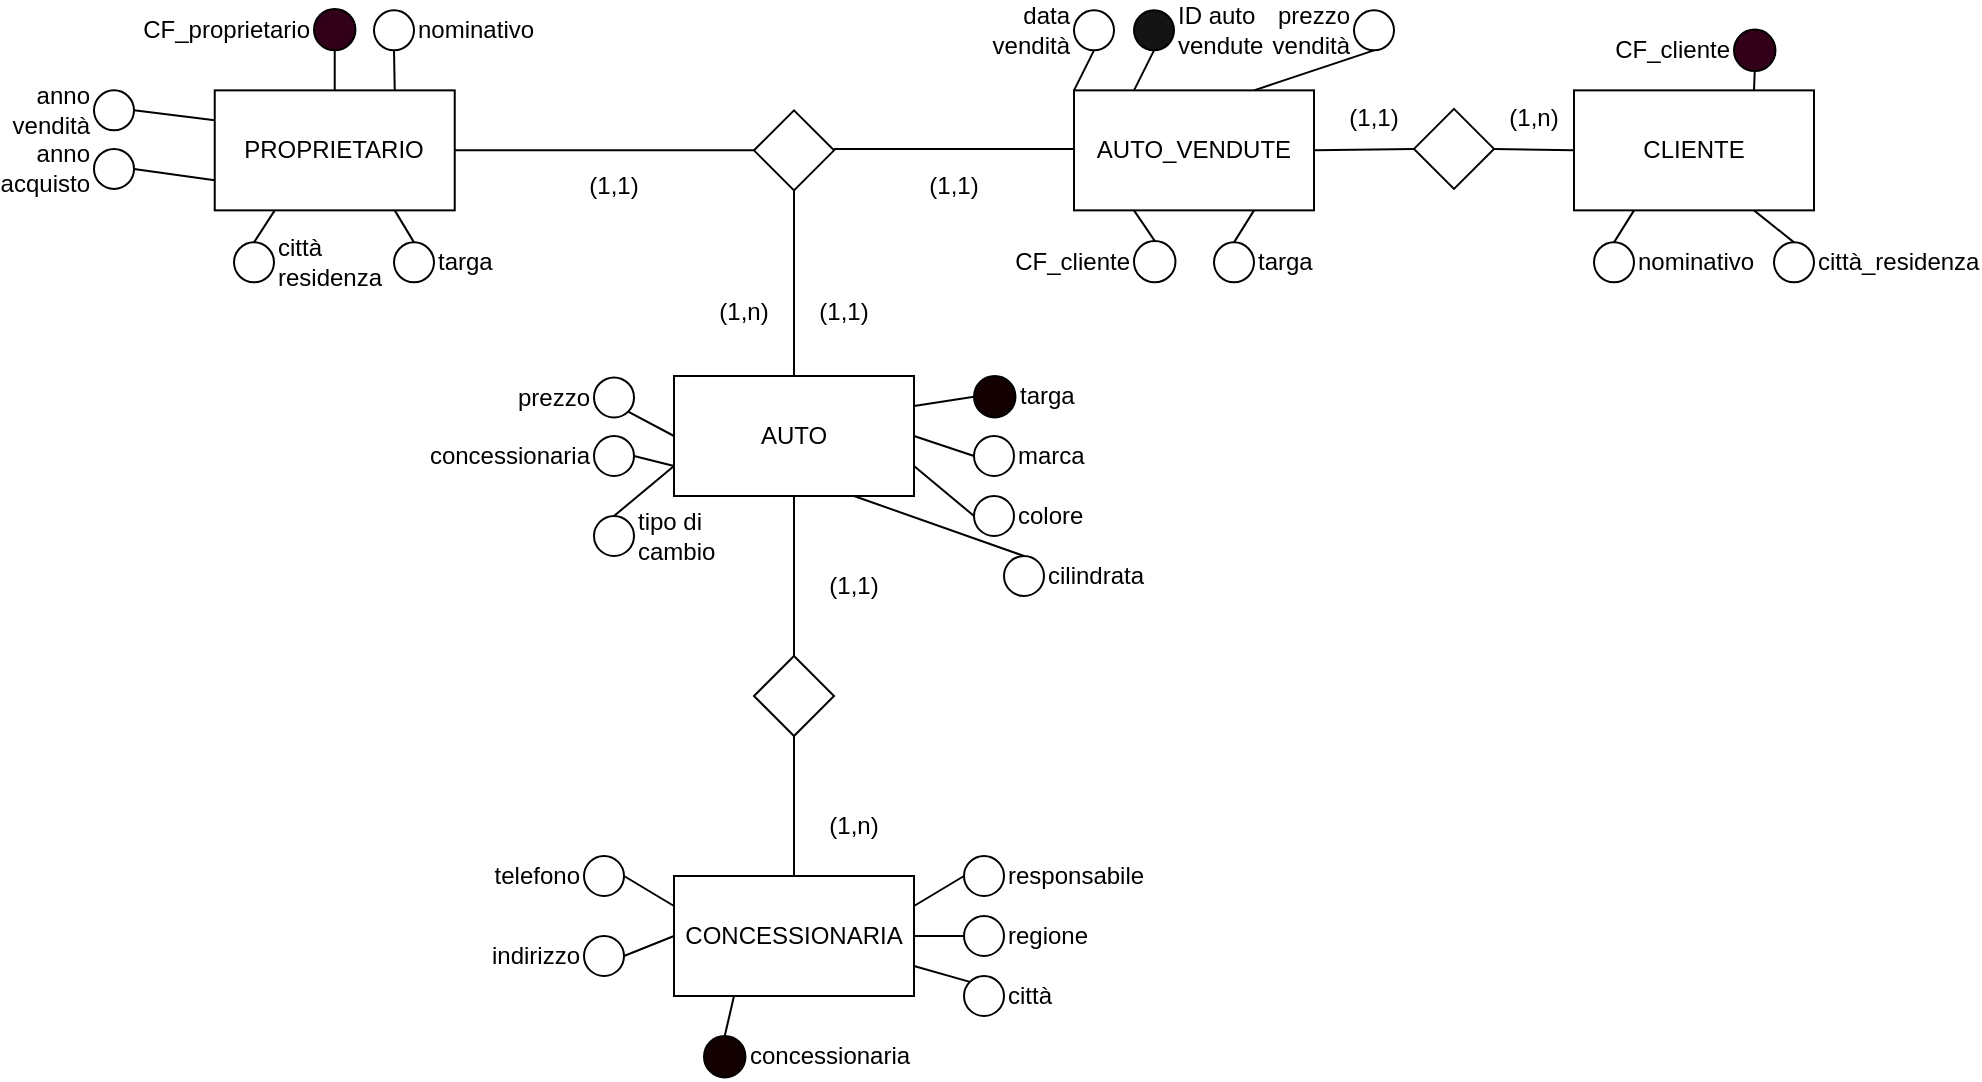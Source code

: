 <mxfile version="24.7.6">
  <diagram name="Pagina-1" id="aihD6Qb0mVLDktelRlr-">
    <mxGraphModel dx="746" dy="539" grid="1" gridSize="10" guides="1" tooltips="1" connect="1" arrows="1" fold="1" page="1" pageScale="1" pageWidth="2339" pageHeight="3300" math="0" shadow="0">
      <root>
        <mxCell id="0" />
        <mxCell id="1" parent="0" />
        <mxCell id="yBMxSIU_KELlLOmB2v4M-1" value="AUTO" style="rounded=0;whiteSpace=wrap;html=1;" parent="1" vertex="1">
          <mxGeometry x="440" y="420" width="120" height="60" as="geometry" />
        </mxCell>
        <mxCell id="yBMxSIU_KELlLOmB2v4M-4" value="CONCESSIONARIA" style="rounded=0;whiteSpace=wrap;html=1;" parent="1" vertex="1">
          <mxGeometry x="440" y="670" width="120" height="60" as="geometry" />
        </mxCell>
        <mxCell id="yBMxSIU_KELlLOmB2v4M-5" value="CLIENTE" style="rounded=0;whiteSpace=wrap;html=1;" parent="1" vertex="1">
          <mxGeometry x="890" y="277.18" width="120" height="60" as="geometry" />
        </mxCell>
        <mxCell id="yBMxSIU_KELlLOmB2v4M-6" value="PROPRIETARIO" style="rounded=0;whiteSpace=wrap;html=1;" parent="1" vertex="1">
          <mxGeometry x="210.37" y="277.18" width="120" height="60" as="geometry" />
        </mxCell>
        <mxCell id="yBMxSIU_KELlLOmB2v4M-8" value="responsabile" style="ellipse;whiteSpace=wrap;html=1;aspect=fixed;labelPosition=right;verticalLabelPosition=middle;align=left;verticalAlign=middle;" parent="1" vertex="1">
          <mxGeometry x="585" y="660" width="20" height="20" as="geometry" />
        </mxCell>
        <mxCell id="yBMxSIU_KELlLOmB2v4M-9" value="regione" style="ellipse;whiteSpace=wrap;html=1;aspect=fixed;labelPosition=right;verticalLabelPosition=middle;align=left;verticalAlign=middle;" parent="1" vertex="1">
          <mxGeometry x="585" y="690" width="20" height="20" as="geometry" />
        </mxCell>
        <mxCell id="yBMxSIU_KELlLOmB2v4M-10" value="città" style="ellipse;whiteSpace=wrap;html=1;aspect=fixed;labelPosition=right;verticalLabelPosition=middle;align=left;verticalAlign=middle;" parent="1" vertex="1">
          <mxGeometry x="585" y="720" width="20" height="20" as="geometry" />
        </mxCell>
        <mxCell id="yBMxSIU_KELlLOmB2v4M-11" value="telefono" style="ellipse;whiteSpace=wrap;html=1;aspect=fixed;labelPosition=left;verticalLabelPosition=middle;align=right;verticalAlign=middle;" parent="1" vertex="1">
          <mxGeometry x="395" y="660" width="20" height="20" as="geometry" />
        </mxCell>
        <mxCell id="yBMxSIU_KELlLOmB2v4M-12" value="indirizzo" style="ellipse;whiteSpace=wrap;html=1;aspect=fixed;labelPosition=left;verticalLabelPosition=middle;align=right;verticalAlign=middle;" parent="1" vertex="1">
          <mxGeometry x="395" y="700" width="20" height="20" as="geometry" />
        </mxCell>
        <mxCell id="yBMxSIU_KELlLOmB2v4M-36" value="città&lt;div&gt;residenza&lt;/div&gt;" style="ellipse;whiteSpace=wrap;html=1;aspect=fixed;labelPosition=right;verticalLabelPosition=middle;align=left;verticalAlign=middle;" parent="1" vertex="1">
          <mxGeometry x="220" y="353.18" width="20" height="20" as="geometry" />
        </mxCell>
        <mxCell id="yBMxSIU_KELlLOmB2v4M-37" value="nominativo" style="ellipse;whiteSpace=wrap;html=1;aspect=fixed;labelPosition=right;verticalLabelPosition=middle;align=left;verticalAlign=middle;" parent="1" vertex="1">
          <mxGeometry x="290" y="237.18" width="20" height="20" as="geometry" />
        </mxCell>
        <mxCell id="yBMxSIU_KELlLOmB2v4M-38" value="&lt;div&gt;CF_proprietario&lt;/div&gt;" style="ellipse;whiteSpace=wrap;html=1;aspect=fixed;rotation=0;align=right;labelPosition=left;verticalLabelPosition=middle;verticalAlign=middle;fillColor=#33001A;" parent="1" vertex="1">
          <mxGeometry x="260" y="236.45" width="20.73" height="20.73" as="geometry" />
        </mxCell>
        <mxCell id="yBMxSIU_KELlLOmB2v4M-40" value="nominativo" style="ellipse;whiteSpace=wrap;html=1;aspect=fixed;labelPosition=right;verticalLabelPosition=middle;align=left;verticalAlign=middle;" parent="1" vertex="1">
          <mxGeometry x="900" y="353.18" width="20" height="20" as="geometry" />
        </mxCell>
        <mxCell id="yBMxSIU_KELlLOmB2v4M-41" value="&lt;div&gt;CF_cliente&lt;/div&gt;" style="ellipse;whiteSpace=wrap;html=1;aspect=fixed;rotation=0;align=right;labelPosition=left;verticalLabelPosition=middle;verticalAlign=middle;fillColor=#33001A;" parent="1" vertex="1">
          <mxGeometry x="970" y="246.81" width="20.73" height="20.73" as="geometry" />
        </mxCell>
        <mxCell id="yBMxSIU_KELlLOmB2v4M-42" value="città_residenza" style="ellipse;whiteSpace=wrap;html=1;aspect=fixed;labelPosition=right;verticalLabelPosition=middle;align=left;verticalAlign=middle;" parent="1" vertex="1">
          <mxGeometry x="990" y="353.18" width="20" height="20" as="geometry" />
        </mxCell>
        <mxCell id="yBMxSIU_KELlLOmB2v4M-44" value="marca" style="ellipse;whiteSpace=wrap;html=1;aspect=fixed;labelPosition=right;verticalLabelPosition=middle;align=left;verticalAlign=middle;" parent="1" vertex="1">
          <mxGeometry x="590" y="450" width="20" height="20" as="geometry" />
        </mxCell>
        <mxCell id="yBMxSIU_KELlLOmB2v4M-45" value="colore" style="ellipse;whiteSpace=wrap;html=1;aspect=fixed;labelPosition=right;verticalLabelPosition=middle;align=left;verticalAlign=middle;" parent="1" vertex="1">
          <mxGeometry x="590" y="480" width="20" height="20" as="geometry" />
        </mxCell>
        <mxCell id="yBMxSIU_KELlLOmB2v4M-46" value="cilindrata" style="ellipse;whiteSpace=wrap;html=1;aspect=fixed;labelPosition=right;verticalLabelPosition=middle;align=left;verticalAlign=middle;" parent="1" vertex="1">
          <mxGeometry x="605" y="510" width="20" height="20" as="geometry" />
        </mxCell>
        <mxCell id="yBMxSIU_KELlLOmB2v4M-47" value="targa" style="ellipse;whiteSpace=wrap;html=1;aspect=fixed;rotation=0;align=left;labelPosition=right;verticalLabelPosition=middle;verticalAlign=middle;fillColor=#130101;" parent="1" vertex="1">
          <mxGeometry x="590" y="420" width="20.73" height="20.73" as="geometry" />
        </mxCell>
        <mxCell id="yBMxSIU_KELlLOmB2v4M-49" value="tipo di cambio" style="ellipse;whiteSpace=wrap;html=1;aspect=fixed;labelPosition=right;verticalLabelPosition=middle;align=left;verticalAlign=middle;" parent="1" vertex="1">
          <mxGeometry x="400" y="490" width="20" height="20" as="geometry" />
        </mxCell>
        <mxCell id="yBMxSIU_KELlLOmB2v4M-50" value="prezzo" style="ellipse;whiteSpace=wrap;html=1;aspect=fixed;labelPosition=left;verticalLabelPosition=middle;align=right;verticalAlign=middle;" parent="1" vertex="1">
          <mxGeometry x="400" y="420.73" width="20" height="20" as="geometry" />
        </mxCell>
        <mxCell id="yBMxSIU_KELlLOmB2v4M-66" value="" style="endArrow=none;html=1;rounded=0;entryX=1;entryY=0.5;entryDx=0;entryDy=0;exitX=0;exitY=0.5;exitDx=0;exitDy=0;" parent="1" source="yBMxSIU_KELlLOmB2v4M-4" target="yBMxSIU_KELlLOmB2v4M-12" edge="1">
          <mxGeometry width="50" height="50" relative="1" as="geometry">
            <mxPoint x="485" y="870" as="sourcePoint" />
            <mxPoint x="455" y="770" as="targetPoint" />
          </mxGeometry>
        </mxCell>
        <mxCell id="yBMxSIU_KELlLOmB2v4M-67" value="" style="endArrow=none;html=1;rounded=0;entryX=1;entryY=0.5;entryDx=0;entryDy=0;exitX=0;exitY=0.25;exitDx=0;exitDy=0;" parent="1" source="yBMxSIU_KELlLOmB2v4M-4" target="yBMxSIU_KELlLOmB2v4M-11" edge="1">
          <mxGeometry width="50" height="50" relative="1" as="geometry">
            <mxPoint x="455" y="710" as="sourcePoint" />
            <mxPoint x="425" y="720" as="targetPoint" />
          </mxGeometry>
        </mxCell>
        <mxCell id="yBMxSIU_KELlLOmB2v4M-68" value="" style="endArrow=none;html=1;rounded=0;entryX=0.5;entryY=0;entryDx=0;entryDy=0;exitX=0.25;exitY=1;exitDx=0;exitDy=0;" parent="1" source="yBMxSIU_KELlLOmB2v4M-4" target="fvh8xt5VgqRKx0jUHp8h-16" edge="1">
          <mxGeometry width="50" height="50" relative="1" as="geometry">
            <mxPoint x="455" y="695" as="sourcePoint" />
            <mxPoint x="465.365" y="640.73" as="targetPoint" />
          </mxGeometry>
        </mxCell>
        <mxCell id="yBMxSIU_KELlLOmB2v4M-69" value="" style="endArrow=none;html=1;rounded=0;entryX=0;entryY=0.5;entryDx=0;entryDy=0;exitX=1;exitY=0.25;exitDx=0;exitDy=0;" parent="1" source="yBMxSIU_KELlLOmB2v4M-4" target="yBMxSIU_KELlLOmB2v4M-8" edge="1">
          <mxGeometry width="50" height="50" relative="1" as="geometry">
            <mxPoint x="485" y="680" as="sourcePoint" />
            <mxPoint x="475" y="651" as="targetPoint" />
          </mxGeometry>
        </mxCell>
        <mxCell id="yBMxSIU_KELlLOmB2v4M-70" value="" style="endArrow=none;html=1;rounded=0;entryX=0;entryY=0.5;entryDx=0;entryDy=0;exitX=1;exitY=0.5;exitDx=0;exitDy=0;" parent="1" source="yBMxSIU_KELlLOmB2v4M-4" target="yBMxSIU_KELlLOmB2v4M-9" edge="1">
          <mxGeometry width="50" height="50" relative="1" as="geometry">
            <mxPoint x="575" y="695" as="sourcePoint" />
            <mxPoint x="595" y="680" as="targetPoint" />
          </mxGeometry>
        </mxCell>
        <mxCell id="yBMxSIU_KELlLOmB2v4M-71" value="" style="endArrow=none;html=1;rounded=0;entryX=0;entryY=0;entryDx=0;entryDy=0;exitX=1;exitY=0.75;exitDx=0;exitDy=0;" parent="1" source="yBMxSIU_KELlLOmB2v4M-4" target="yBMxSIU_KELlLOmB2v4M-10" edge="1">
          <mxGeometry width="50" height="50" relative="1" as="geometry">
            <mxPoint x="575" y="710" as="sourcePoint" />
            <mxPoint x="595" y="710" as="targetPoint" />
          </mxGeometry>
        </mxCell>
        <mxCell id="yBMxSIU_KELlLOmB2v4M-78" value="" style="endArrow=none;html=1;rounded=0;entryX=0.5;entryY=1;entryDx=0;entryDy=0;exitX=0.75;exitY=0;exitDx=0;exitDy=0;" parent="1" source="yBMxSIU_KELlLOmB2v4M-5" target="yBMxSIU_KELlLOmB2v4M-41" edge="1">
          <mxGeometry width="50" height="50" relative="1" as="geometry">
            <mxPoint x="660" y="362.18" as="sourcePoint" />
            <mxPoint x="670" y="347.18" as="targetPoint" />
          </mxGeometry>
        </mxCell>
        <mxCell id="yBMxSIU_KELlLOmB2v4M-79" value="" style="endArrow=none;html=1;rounded=0;exitX=0.75;exitY=1;exitDx=0;exitDy=0;entryX=0.5;entryY=0;entryDx=0;entryDy=0;" parent="1" source="yBMxSIU_KELlLOmB2v4M-5" target="yBMxSIU_KELlLOmB2v4M-42" edge="1">
          <mxGeometry width="50" height="50" relative="1" as="geometry">
            <mxPoint x="990" y="287.18" as="sourcePoint" />
            <mxPoint x="980" y="347.18" as="targetPoint" />
          </mxGeometry>
        </mxCell>
        <mxCell id="yBMxSIU_KELlLOmB2v4M-80" value="" style="endArrow=none;html=1;rounded=0;exitX=0.25;exitY=1;exitDx=0;exitDy=0;entryX=0.5;entryY=0;entryDx=0;entryDy=0;" parent="1" source="yBMxSIU_KELlLOmB2v4M-5" target="yBMxSIU_KELlLOmB2v4M-40" edge="1">
          <mxGeometry width="50" height="50" relative="1" as="geometry">
            <mxPoint x="990" y="347.18" as="sourcePoint" />
            <mxPoint x="990" y="363.18" as="targetPoint" />
          </mxGeometry>
        </mxCell>
        <mxCell id="yBMxSIU_KELlLOmB2v4M-81" value="" style="endArrow=none;html=1;rounded=0;exitX=1;exitY=0.25;exitDx=0;exitDy=0;entryX=0;entryY=0.5;entryDx=0;entryDy=0;" parent="1" source="yBMxSIU_KELlLOmB2v4M-1" target="yBMxSIU_KELlLOmB2v4M-47" edge="1">
          <mxGeometry width="50" height="50" relative="1" as="geometry">
            <mxPoint x="960" y="350" as="sourcePoint" />
            <mxPoint x="960" y="366" as="targetPoint" />
          </mxGeometry>
        </mxCell>
        <mxCell id="yBMxSIU_KELlLOmB2v4M-82" value="" style="endArrow=none;html=1;rounded=0;exitX=1;exitY=0.5;exitDx=0;exitDy=0;entryX=0;entryY=0.5;entryDx=0;entryDy=0;" parent="1" source="yBMxSIU_KELlLOmB2v4M-1" target="yBMxSIU_KELlLOmB2v4M-44" edge="1">
          <mxGeometry width="50" height="50" relative="1" as="geometry">
            <mxPoint x="570" y="445" as="sourcePoint" />
            <mxPoint x="600" y="440" as="targetPoint" />
          </mxGeometry>
        </mxCell>
        <mxCell id="yBMxSIU_KELlLOmB2v4M-83" value="" style="endArrow=none;html=1;rounded=0;exitX=1;exitY=0.75;exitDx=0;exitDy=0;entryX=0;entryY=0.5;entryDx=0;entryDy=0;" parent="1" source="yBMxSIU_KELlLOmB2v4M-1" target="yBMxSIU_KELlLOmB2v4M-45" edge="1">
          <mxGeometry width="50" height="50" relative="1" as="geometry">
            <mxPoint x="570" y="460" as="sourcePoint" />
            <mxPoint x="600" y="470" as="targetPoint" />
          </mxGeometry>
        </mxCell>
        <mxCell id="yBMxSIU_KELlLOmB2v4M-84" value="" style="endArrow=none;html=1;rounded=0;exitX=0.75;exitY=1;exitDx=0;exitDy=0;entryX=0.5;entryY=0;entryDx=0;entryDy=0;" parent="1" source="yBMxSIU_KELlLOmB2v4M-1" target="yBMxSIU_KELlLOmB2v4M-46" edge="1">
          <mxGeometry width="50" height="50" relative="1" as="geometry">
            <mxPoint x="570" y="475" as="sourcePoint" />
            <mxPoint x="600" y="500" as="targetPoint" />
          </mxGeometry>
        </mxCell>
        <mxCell id="yBMxSIU_KELlLOmB2v4M-85" value="" style="endArrow=none;html=1;rounded=0;exitX=0;exitY=0.75;exitDx=0;exitDy=0;entryX=0.5;entryY=0;entryDx=0;entryDy=0;" parent="1" source="yBMxSIU_KELlLOmB2v4M-1" target="yBMxSIU_KELlLOmB2v4M-49" edge="1">
          <mxGeometry width="50" height="50" relative="1" as="geometry">
            <mxPoint x="540" y="490" as="sourcePoint" />
            <mxPoint x="550" y="510" as="targetPoint" />
          </mxGeometry>
        </mxCell>
        <mxCell id="yBMxSIU_KELlLOmB2v4M-86" value="" style="endArrow=none;html=1;rounded=0;exitX=1;exitY=1;exitDx=0;exitDy=0;entryX=0;entryY=0.5;entryDx=0;entryDy=0;" parent="1" source="yBMxSIU_KELlLOmB2v4M-50" target="yBMxSIU_KELlLOmB2v4M-1" edge="1">
          <mxGeometry width="50" height="50" relative="1" as="geometry">
            <mxPoint x="480" y="490" as="sourcePoint" />
            <mxPoint x="474" y="510" as="targetPoint" />
          </mxGeometry>
        </mxCell>
        <mxCell id="yBMxSIU_KELlLOmB2v4M-93" value="" style="endArrow=none;html=1;rounded=0;exitX=0.5;exitY=1;exitDx=0;exitDy=0;entryX=0.75;entryY=0;entryDx=0;entryDy=0;" parent="1" source="yBMxSIU_KELlLOmB2v4M-37" target="yBMxSIU_KELlLOmB2v4M-6" edge="1">
          <mxGeometry width="50" height="50" relative="1" as="geometry">
            <mxPoint x="562" y="265.18" as="sourcePoint" />
            <mxPoint x="550" y="287.18" as="targetPoint" />
          </mxGeometry>
        </mxCell>
        <mxCell id="yBMxSIU_KELlLOmB2v4M-94" value="" style="endArrow=none;html=1;rounded=0;exitX=0.5;exitY=1;exitDx=0;exitDy=0;entryX=0.5;entryY=0;entryDx=0;entryDy=0;" parent="1" source="yBMxSIU_KELlLOmB2v4M-38" target="yBMxSIU_KELlLOmB2v4M-6" edge="1">
          <mxGeometry width="50" height="50" relative="1" as="geometry">
            <mxPoint x="310" y="267.18" as="sourcePoint" />
            <mxPoint x="290" y="287.18" as="targetPoint" />
          </mxGeometry>
        </mxCell>
        <mxCell id="yBMxSIU_KELlLOmB2v4M-95" value="" style="endArrow=none;html=1;rounded=0;exitX=0.5;exitY=0;exitDx=0;exitDy=0;entryX=0.25;entryY=1;entryDx=0;entryDy=0;" parent="1" source="yBMxSIU_KELlLOmB2v4M-36" target="yBMxSIU_KELlLOmB2v4M-6" edge="1">
          <mxGeometry width="50" height="50" relative="1" as="geometry">
            <mxPoint x="280" y="267.18" as="sourcePoint" />
            <mxPoint x="231" y="337.18" as="targetPoint" />
          </mxGeometry>
        </mxCell>
        <mxCell id="fvh8xt5VgqRKx0jUHp8h-1" value="targa" style="ellipse;whiteSpace=wrap;html=1;aspect=fixed;labelPosition=right;verticalLabelPosition=middle;align=left;verticalAlign=middle;" vertex="1" parent="1">
          <mxGeometry x="300" y="353.18" width="20" height="20" as="geometry" />
        </mxCell>
        <mxCell id="fvh8xt5VgqRKx0jUHp8h-2" value="" style="endArrow=none;html=1;rounded=0;exitX=0.5;exitY=0;exitDx=0;exitDy=0;entryX=0.75;entryY=1;entryDx=0;entryDy=0;" edge="1" parent="1" source="fvh8xt5VgqRKx0jUHp8h-1" target="yBMxSIU_KELlLOmB2v4M-6">
          <mxGeometry width="50" height="50" relative="1" as="geometry">
            <mxPoint x="240" y="363.18" as="sourcePoint" />
            <mxPoint x="241" y="347.18" as="targetPoint" />
          </mxGeometry>
        </mxCell>
        <mxCell id="fvh8xt5VgqRKx0jUHp8h-3" value="anno&lt;div&gt;acquisto&lt;/div&gt;" style="ellipse;whiteSpace=wrap;html=1;aspect=fixed;labelPosition=left;verticalLabelPosition=middle;align=right;verticalAlign=middle;" vertex="1" parent="1">
          <mxGeometry x="150" y="306.45" width="20" height="20" as="geometry" />
        </mxCell>
        <mxCell id="fvh8xt5VgqRKx0jUHp8h-4" value="anno&lt;div&gt;vendità&lt;/div&gt;" style="ellipse;whiteSpace=wrap;html=1;aspect=fixed;labelPosition=left;verticalLabelPosition=middle;align=right;verticalAlign=middle;" vertex="1" parent="1">
          <mxGeometry x="150" y="277.18" width="20" height="20" as="geometry" />
        </mxCell>
        <mxCell id="fvh8xt5VgqRKx0jUHp8h-6" value="" style="endArrow=none;html=1;rounded=0;exitX=1;exitY=0.5;exitDx=0;exitDy=0;entryX=0;entryY=0.25;entryDx=0;entryDy=0;" edge="1" parent="1" source="fvh8xt5VgqRKx0jUHp8h-4" target="yBMxSIU_KELlLOmB2v4M-6">
          <mxGeometry width="50" height="50" relative="1" as="geometry">
            <mxPoint x="310" y="267.45" as="sourcePoint" />
            <mxPoint x="310" y="287.45" as="targetPoint" />
          </mxGeometry>
        </mxCell>
        <mxCell id="fvh8xt5VgqRKx0jUHp8h-7" value="" style="endArrow=none;html=1;rounded=0;exitX=1;exitY=0.5;exitDx=0;exitDy=0;entryX=0;entryY=0.75;entryDx=0;entryDy=0;" edge="1" parent="1" source="fvh8xt5VgqRKx0jUHp8h-3" target="yBMxSIU_KELlLOmB2v4M-6">
          <mxGeometry width="50" height="50" relative="1" as="geometry">
            <mxPoint x="180" y="297.45" as="sourcePoint" />
            <mxPoint x="210" y="306.45" as="targetPoint" />
          </mxGeometry>
        </mxCell>
        <mxCell id="fvh8xt5VgqRKx0jUHp8h-9" value="concessionaria" style="ellipse;whiteSpace=wrap;html=1;aspect=fixed;labelPosition=left;verticalLabelPosition=middle;align=right;verticalAlign=middle;" vertex="1" parent="1">
          <mxGeometry x="400" y="450" width="20" height="20" as="geometry" />
        </mxCell>
        <mxCell id="fvh8xt5VgqRKx0jUHp8h-13" value="" style="endArrow=none;html=1;rounded=0;exitX=1;exitY=0.5;exitDx=0;exitDy=0;entryX=0;entryY=0.75;entryDx=0;entryDy=0;" edge="1" parent="1" source="fvh8xt5VgqRKx0jUHp8h-9" target="yBMxSIU_KELlLOmB2v4M-1">
          <mxGeometry width="50" height="50" relative="1" as="geometry">
            <mxPoint x="427" y="448" as="sourcePoint" />
            <mxPoint x="450" y="460" as="targetPoint" />
          </mxGeometry>
        </mxCell>
        <mxCell id="fvh8xt5VgqRKx0jUHp8h-16" value="concessionaria" style="ellipse;whiteSpace=wrap;html=1;aspect=fixed;rotation=0;align=left;labelPosition=right;verticalLabelPosition=middle;verticalAlign=middle;fillColor=#130101;" vertex="1" parent="1">
          <mxGeometry x="455" y="750" width="20.73" height="20.73" as="geometry" />
        </mxCell>
        <mxCell id="fvh8xt5VgqRKx0jUHp8h-17" value="" style="endArrow=none;html=1;rounded=0;entryX=0.5;entryY=0;entryDx=0;entryDy=0;exitX=0.5;exitY=1;exitDx=0;exitDy=0;" edge="1" parent="1" source="fvh8xt5VgqRKx0jUHp8h-19" target="yBMxSIU_KELlLOmB2v4M-4">
          <mxGeometry width="50" height="50" relative="1" as="geometry">
            <mxPoint x="505" y="620" as="sourcePoint" />
            <mxPoint x="480" y="600" as="targetPoint" />
          </mxGeometry>
        </mxCell>
        <mxCell id="fvh8xt5VgqRKx0jUHp8h-18" value="(1,n)" style="text;html=1;align=center;verticalAlign=middle;whiteSpace=wrap;rounded=0;" vertex="1" parent="1">
          <mxGeometry x="510" y="630" width="40" height="30" as="geometry" />
        </mxCell>
        <mxCell id="fvh8xt5VgqRKx0jUHp8h-19" value="" style="rhombus;whiteSpace=wrap;html=1;" vertex="1" parent="1">
          <mxGeometry x="480" y="560" width="40" height="40" as="geometry" />
        </mxCell>
        <mxCell id="fvh8xt5VgqRKx0jUHp8h-20" value="" style="endArrow=none;html=1;rounded=0;exitX=0.5;exitY=0;exitDx=0;exitDy=0;entryX=0.5;entryY=1;entryDx=0;entryDy=0;" edge="1" parent="1" source="fvh8xt5VgqRKx0jUHp8h-19" target="yBMxSIU_KELlLOmB2v4M-1">
          <mxGeometry width="50" height="50" relative="1" as="geometry">
            <mxPoint x="380" y="590" as="sourcePoint" />
            <mxPoint x="500" y="590" as="targetPoint" />
          </mxGeometry>
        </mxCell>
        <mxCell id="fvh8xt5VgqRKx0jUHp8h-21" value="(1,1)" style="text;html=1;align=center;verticalAlign=middle;whiteSpace=wrap;rounded=0;" vertex="1" parent="1">
          <mxGeometry x="500" y="510" width="60" height="30" as="geometry" />
        </mxCell>
        <mxCell id="fvh8xt5VgqRKx0jUHp8h-22" value="" style="rhombus;whiteSpace=wrap;html=1;" vertex="1" parent="1">
          <mxGeometry x="480" y="287.18" width="40" height="40" as="geometry" />
        </mxCell>
        <mxCell id="fvh8xt5VgqRKx0jUHp8h-23" value="" style="endArrow=none;html=1;rounded=0;exitX=0.5;exitY=1;exitDx=0;exitDy=0;entryX=0.5;entryY=0;entryDx=0;entryDy=0;" edge="1" parent="1" source="fvh8xt5VgqRKx0jUHp8h-22" target="yBMxSIU_KELlLOmB2v4M-1">
          <mxGeometry width="50" height="50" relative="1" as="geometry">
            <mxPoint x="410" y="400" as="sourcePoint" />
            <mxPoint x="480" y="400" as="targetPoint" />
          </mxGeometry>
        </mxCell>
        <mxCell id="fvh8xt5VgqRKx0jUHp8h-24" value="(1,n)" style="text;html=1;align=center;verticalAlign=middle;whiteSpace=wrap;rounded=0;" vertex="1" parent="1">
          <mxGeometry x="455" y="373.18" width="40" height="30" as="geometry" />
        </mxCell>
        <mxCell id="fvh8xt5VgqRKx0jUHp8h-25" value="" style="endArrow=none;html=1;rounded=0;exitX=1;exitY=0.5;exitDx=0;exitDy=0;entryX=0;entryY=0.5;entryDx=0;entryDy=0;" edge="1" parent="1" source="yBMxSIU_KELlLOmB2v4M-6" target="fvh8xt5VgqRKx0jUHp8h-22">
          <mxGeometry width="50" height="50" relative="1" as="geometry">
            <mxPoint x="380" y="390" as="sourcePoint" />
            <mxPoint x="500" y="390" as="targetPoint" />
          </mxGeometry>
        </mxCell>
        <mxCell id="fvh8xt5VgqRKx0jUHp8h-26" value="(1,1)" style="text;html=1;align=center;verticalAlign=middle;whiteSpace=wrap;rounded=0;" vertex="1" parent="1">
          <mxGeometry x="380" y="310" width="60" height="30" as="geometry" />
        </mxCell>
        <mxCell id="fvh8xt5VgqRKx0jUHp8h-29" value="(1,1)" style="text;html=1;align=center;verticalAlign=middle;whiteSpace=wrap;rounded=0;" vertex="1" parent="1">
          <mxGeometry x="495" y="373.18" width="60" height="30" as="geometry" />
        </mxCell>
        <mxCell id="fvh8xt5VgqRKx0jUHp8h-30" value="AUTO_VENDUTE" style="rounded=0;whiteSpace=wrap;html=1;" vertex="1" parent="1">
          <mxGeometry x="640" y="277.18" width="120" height="60" as="geometry" />
        </mxCell>
        <mxCell id="fvh8xt5VgqRKx0jUHp8h-31" value="targa" style="ellipse;whiteSpace=wrap;html=1;aspect=fixed;labelPosition=right;verticalLabelPosition=middle;align=left;verticalAlign=middle;" vertex="1" parent="1">
          <mxGeometry x="710" y="353.18" width="20" height="20" as="geometry" />
        </mxCell>
        <mxCell id="fvh8xt5VgqRKx0jUHp8h-32" value="" style="endArrow=none;html=1;rounded=0;exitX=0.75;exitY=1;exitDx=0;exitDy=0;entryX=0.5;entryY=0;entryDx=0;entryDy=0;" edge="1" parent="1" source="fvh8xt5VgqRKx0jUHp8h-30" target="fvh8xt5VgqRKx0jUHp8h-31">
          <mxGeometry width="50" height="50" relative="1" as="geometry">
            <mxPoint x="1010" y="307" as="sourcePoint" />
            <mxPoint x="1030" y="307.18" as="targetPoint" />
          </mxGeometry>
        </mxCell>
        <mxCell id="fvh8xt5VgqRKx0jUHp8h-33" value="ID auto vendute" style="ellipse;whiteSpace=wrap;html=1;aspect=fixed;labelPosition=right;verticalLabelPosition=middle;align=left;verticalAlign=middle;fillColor=#141414;" vertex="1" parent="1">
          <mxGeometry x="670" y="237.18" width="20" height="20" as="geometry" />
        </mxCell>
        <mxCell id="fvh8xt5VgqRKx0jUHp8h-34" value="" style="endArrow=none;html=1;rounded=0;entryX=0;entryY=0.5;entryDx=0;entryDy=0;" edge="1" parent="1">
          <mxGeometry width="50" height="50" relative="1" as="geometry">
            <mxPoint x="520" y="306.45" as="sourcePoint" />
            <mxPoint x="640" y="306.45" as="targetPoint" />
          </mxGeometry>
        </mxCell>
        <mxCell id="fvh8xt5VgqRKx0jUHp8h-35" value="(1,1)" style="text;html=1;align=center;verticalAlign=middle;whiteSpace=wrap;rounded=0;" vertex="1" parent="1">
          <mxGeometry x="550" y="310.0" width="60" height="30" as="geometry" />
        </mxCell>
        <mxCell id="fvh8xt5VgqRKx0jUHp8h-36" value="" style="rhombus;whiteSpace=wrap;html=1;" vertex="1" parent="1">
          <mxGeometry x="810" y="286.45" width="40" height="40" as="geometry" />
        </mxCell>
        <mxCell id="fvh8xt5VgqRKx0jUHp8h-37" value="" style="endArrow=none;html=1;rounded=0;exitX=1;exitY=0.5;exitDx=0;exitDy=0;entryX=0;entryY=0.5;entryDx=0;entryDy=0;" edge="1" parent="1" source="fvh8xt5VgqRKx0jUHp8h-30" target="fvh8xt5VgqRKx0jUHp8h-36">
          <mxGeometry width="50" height="50" relative="1" as="geometry">
            <mxPoint x="520" y="390" as="sourcePoint" />
            <mxPoint x="640" y="390" as="targetPoint" />
          </mxGeometry>
        </mxCell>
        <mxCell id="fvh8xt5VgqRKx0jUHp8h-38" value="(1,1)" style="text;html=1;align=center;verticalAlign=middle;whiteSpace=wrap;rounded=0;" vertex="1" parent="1">
          <mxGeometry x="760" y="276.45" width="60" height="30" as="geometry" />
        </mxCell>
        <mxCell id="fvh8xt5VgqRKx0jUHp8h-39" value="" style="endArrow=none;html=1;rounded=0;exitX=1;exitY=0.5;exitDx=0;exitDy=0;entryX=0;entryY=0.5;entryDx=0;entryDy=0;" edge="1" parent="1" source="fvh8xt5VgqRKx0jUHp8h-36" target="yBMxSIU_KELlLOmB2v4M-5">
          <mxGeometry width="50" height="50" relative="1" as="geometry">
            <mxPoint x="550" y="400" as="sourcePoint" />
            <mxPoint x="620" y="400" as="targetPoint" />
          </mxGeometry>
        </mxCell>
        <mxCell id="fvh8xt5VgqRKx0jUHp8h-40" value="(1,n)" style="text;html=1;align=center;verticalAlign=middle;whiteSpace=wrap;rounded=0;" vertex="1" parent="1">
          <mxGeometry x="840" y="281.45" width="60" height="20" as="geometry" />
        </mxCell>
        <mxCell id="fvh8xt5VgqRKx0jUHp8h-41" value="&lt;div&gt;CF_cliente&lt;/div&gt;" style="ellipse;whiteSpace=wrap;html=1;aspect=fixed;rotation=0;align=right;labelPosition=left;verticalLabelPosition=middle;verticalAlign=middle;" vertex="1" parent="1">
          <mxGeometry x="670" y="352.45" width="20.73" height="20.73" as="geometry" />
        </mxCell>
        <mxCell id="fvh8xt5VgqRKx0jUHp8h-42" value="" style="endArrow=none;html=1;rounded=0;exitX=0.25;exitY=1;exitDx=0;exitDy=0;entryX=0.5;entryY=0;entryDx=0;entryDy=0;" edge="1" parent="1" source="fvh8xt5VgqRKx0jUHp8h-30" target="fvh8xt5VgqRKx0jUHp8h-41">
          <mxGeometry width="50" height="50" relative="1" as="geometry">
            <mxPoint x="740" y="347" as="sourcePoint" />
            <mxPoint x="730" y="363" as="targetPoint" />
          </mxGeometry>
        </mxCell>
        <mxCell id="fvh8xt5VgqRKx0jUHp8h-43" value="" style="endArrow=none;html=1;rounded=0;exitX=0.25;exitY=0;exitDx=0;exitDy=0;entryX=0.5;entryY=1;entryDx=0;entryDy=0;" edge="1" parent="1" source="fvh8xt5VgqRKx0jUHp8h-30" target="fvh8xt5VgqRKx0jUHp8h-33">
          <mxGeometry width="50" height="50" relative="1" as="geometry">
            <mxPoint x="680" y="347" as="sourcePoint" />
            <mxPoint x="660" y="260" as="targetPoint" />
          </mxGeometry>
        </mxCell>
        <mxCell id="fvh8xt5VgqRKx0jUHp8h-44" value="prezzo vendità" style="ellipse;whiteSpace=wrap;html=1;aspect=fixed;labelPosition=left;verticalLabelPosition=middle;align=right;verticalAlign=middle;" vertex="1" parent="1">
          <mxGeometry x="780" y="237.18" width="20" height="20" as="geometry" />
        </mxCell>
        <mxCell id="fvh8xt5VgqRKx0jUHp8h-45" value="data vendità" style="ellipse;whiteSpace=wrap;html=1;aspect=fixed;labelPosition=left;verticalLabelPosition=middle;align=right;verticalAlign=middle;" vertex="1" parent="1">
          <mxGeometry x="640" y="237.18" width="20" height="20" as="geometry" />
        </mxCell>
        <mxCell id="fvh8xt5VgqRKx0jUHp8h-47" value="" style="endArrow=none;html=1;rounded=0;exitX=0;exitY=0;exitDx=0;exitDy=0;entryX=0.5;entryY=1;entryDx=0;entryDy=0;" edge="1" parent="1" source="fvh8xt5VgqRKx0jUHp8h-30" target="fvh8xt5VgqRKx0jUHp8h-45">
          <mxGeometry width="50" height="50" relative="1" as="geometry">
            <mxPoint x="680" y="287" as="sourcePoint" />
            <mxPoint x="690" y="267" as="targetPoint" />
          </mxGeometry>
        </mxCell>
        <mxCell id="fvh8xt5VgqRKx0jUHp8h-48" value="" style="endArrow=none;html=1;rounded=0;exitX=0.5;exitY=1;exitDx=0;exitDy=0;entryX=0.75;entryY=0;entryDx=0;entryDy=0;" edge="1" parent="1" source="fvh8xt5VgqRKx0jUHp8h-44" target="fvh8xt5VgqRKx0jUHp8h-30">
          <mxGeometry width="50" height="50" relative="1" as="geometry">
            <mxPoint x="740" y="347" as="sourcePoint" />
            <mxPoint x="730" y="363" as="targetPoint" />
          </mxGeometry>
        </mxCell>
      </root>
    </mxGraphModel>
  </diagram>
</mxfile>

